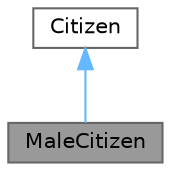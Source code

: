 digraph "MaleCitizen"
{
 // LATEX_PDF_SIZE
  bgcolor="transparent";
  edge [fontname=Helvetica,fontsize=10,labelfontname=Helvetica,labelfontsize=10];
  node [fontname=Helvetica,fontsize=10,shape=box,height=0.2,width=0.4];
  Node1 [id="Node000001",label="MaleCitizen",height=0.2,width=0.4,color="gray40", fillcolor="grey60", style="filled", fontcolor="black",tooltip="A class representing a male citizen."];
  Node2 -> Node1 [id="edge1_Node000001_Node000002",dir="back",color="steelblue1",style="solid",tooltip=" "];
  Node2 [id="Node000002",label="Citizen",height=0.2,width=0.4,color="gray40", fillcolor="white", style="filled",URL="$classCitizen.html",tooltip="Manages citizen attributes and behaviors."];
}
